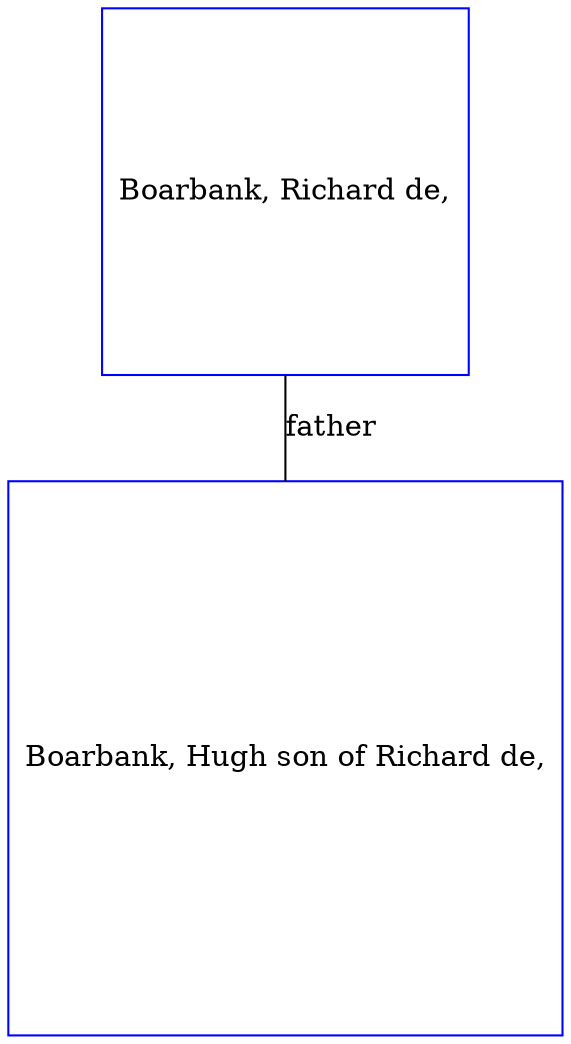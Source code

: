 digraph D {
    edge [dir=none];    node [shape=box];    "009642"   [label="Boarbank, Richard de,", shape=box, regular=1, color="blue"] ;
"009641"   [label="Boarbank, Hugh son of Richard de,", shape=box, regular=1, color="blue"] ;
009642->009641 [label="father",arrowsize=0.0]; 
}